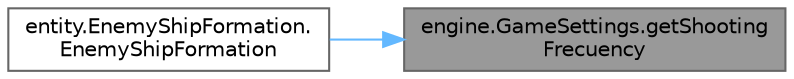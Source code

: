 digraph "engine.GameSettings.getShootingFrecuency"
{
 // LATEX_PDF_SIZE
  bgcolor="transparent";
  edge [fontname=Helvetica,fontsize=10,labelfontname=Helvetica,labelfontsize=10];
  node [fontname=Helvetica,fontsize=10,shape=box,height=0.2,width=0.4];
  rankdir="RL";
  Node1 [id="Node000001",label="engine.GameSettings.getShooting\lFrecuency",height=0.2,width=0.4,color="gray40", fillcolor="grey60", style="filled", fontcolor="black",tooltip=" "];
  Node1 -> Node2 [id="edge1_Node000001_Node000002",dir="back",color="steelblue1",style="solid",tooltip=" "];
  Node2 [id="Node000002",label="entity.EnemyShipFormation.\lEnemyShipFormation",height=0.2,width=0.4,color="grey40", fillcolor="white", style="filled",URL="$classentity_1_1_enemy_ship_formation.html#a376224dc2ff5bd7fbd919e4d6b225cdc",tooltip="Constructor, sets the initial conditions."];
}

